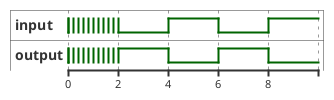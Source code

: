 2,0,0
4,0,1
6,0,0
8,0,1
@startuml
binary "input" as W0
binary "output" as W1

@0
W0 is {low,high} 
W1 is {low,high} 

@2
W0 is low

@2
W1 is high

@4
W0 is high

@4
W1 is low

@6
W0 is low

@6
W1 is high

@8
W0 is high

@8
W1 is low

@enduml

